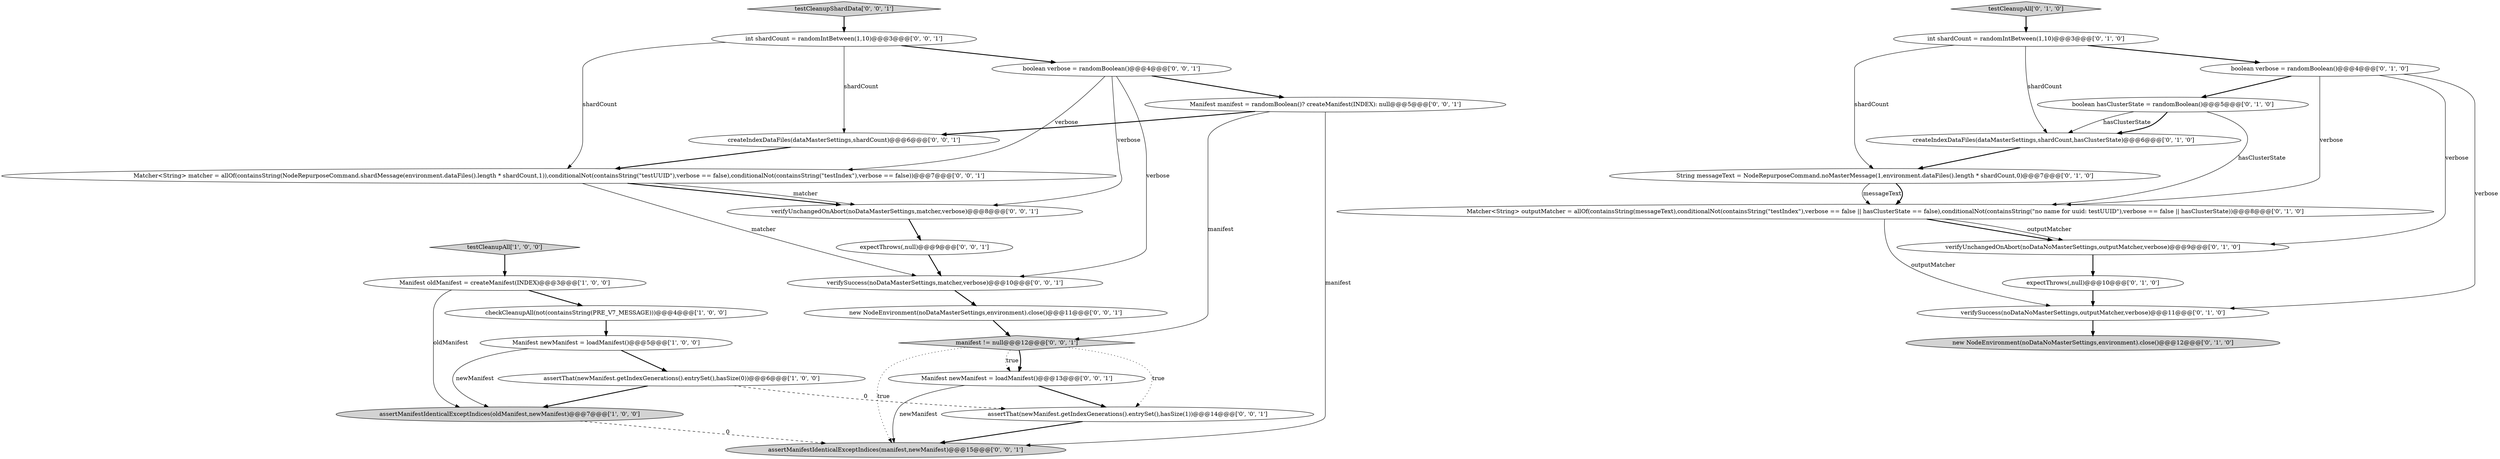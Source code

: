 digraph {
25 [style = filled, label = "assertManifestIdenticalExceptIndices(manifest,newManifest)@@@15@@@['0', '0', '1']", fillcolor = lightgray, shape = ellipse image = "AAA0AAABBB3BBB"];
28 [style = filled, label = "boolean verbose = randomBoolean()@@@4@@@['0', '0', '1']", fillcolor = white, shape = ellipse image = "AAA0AAABBB3BBB"];
14 [style = filled, label = "new NodeEnvironment(noDataNoMasterSettings,environment).close()@@@12@@@['0', '1', '0']", fillcolor = lightgray, shape = ellipse image = "AAA1AAABBB2BBB"];
30 [style = filled, label = "verifySuccess(noDataMasterSettings,matcher,verbose)@@@10@@@['0', '0', '1']", fillcolor = white, shape = ellipse image = "AAA0AAABBB3BBB"];
15 [style = filled, label = "String messageText = NodeRepurposeCommand.noMasterMessage(1,environment.dataFiles().length * shardCount,0)@@@7@@@['0', '1', '0']", fillcolor = white, shape = ellipse image = "AAA0AAABBB2BBB"];
5 [style = filled, label = "Manifest newManifest = loadManifest()@@@5@@@['1', '0', '0']", fillcolor = white, shape = ellipse image = "AAA0AAABBB1BBB"];
10 [style = filled, label = "int shardCount = randomIntBetween(1,10)@@@3@@@['0', '1', '0']", fillcolor = white, shape = ellipse image = "AAA0AAABBB2BBB"];
12 [style = filled, label = "createIndexDataFiles(dataMasterSettings,shardCount,hasClusterState)@@@6@@@['0', '1', '0']", fillcolor = white, shape = ellipse image = "AAA0AAABBB2BBB"];
20 [style = filled, label = "manifest != null@@@12@@@['0', '0', '1']", fillcolor = lightgray, shape = diamond image = "AAA0AAABBB3BBB"];
8 [style = filled, label = "testCleanupAll['0', '1', '0']", fillcolor = lightgray, shape = diamond image = "AAA0AAABBB2BBB"];
13 [style = filled, label = "Matcher<String> outputMatcher = allOf(containsString(messageText),conditionalNot(containsString(\"testIndex\"),verbose == false || hasClusterState == false),conditionalNot(containsString(\"no name for uuid: testUUID\"),verbose == false || hasClusterState))@@@8@@@['0', '1', '0']", fillcolor = white, shape = ellipse image = "AAA1AAABBB2BBB"];
18 [style = filled, label = "verifyUnchangedOnAbort(noDataMasterSettings,matcher,verbose)@@@8@@@['0', '0', '1']", fillcolor = white, shape = ellipse image = "AAA0AAABBB3BBB"];
21 [style = filled, label = "assertThat(newManifest.getIndexGenerations().entrySet(),hasSize(1))@@@14@@@['0', '0', '1']", fillcolor = white, shape = ellipse image = "AAA0AAABBB3BBB"];
23 [style = filled, label = "int shardCount = randomIntBetween(1,10)@@@3@@@['0', '0', '1']", fillcolor = white, shape = ellipse image = "AAA0AAABBB3BBB"];
22 [style = filled, label = "createIndexDataFiles(dataMasterSettings,shardCount)@@@6@@@['0', '0', '1']", fillcolor = white, shape = ellipse image = "AAA0AAABBB3BBB"];
1 [style = filled, label = "testCleanupAll['1', '0', '0']", fillcolor = lightgray, shape = diamond image = "AAA0AAABBB1BBB"];
0 [style = filled, label = "Manifest oldManifest = createManifest(INDEX)@@@3@@@['1', '0', '0']", fillcolor = white, shape = ellipse image = "AAA0AAABBB1BBB"];
27 [style = filled, label = "Matcher<String> matcher = allOf(containsString(NodeRepurposeCommand.shardMessage(environment.dataFiles().length * shardCount,1)),conditionalNot(containsString(\"testUUID\"),verbose == false),conditionalNot(containsString(\"testIndex\"),verbose == false))@@@7@@@['0', '0', '1']", fillcolor = white, shape = ellipse image = "AAA0AAABBB3BBB"];
6 [style = filled, label = "verifyUnchangedOnAbort(noDataNoMasterSettings,outputMatcher,verbose)@@@9@@@['0', '1', '0']", fillcolor = white, shape = ellipse image = "AAA1AAABBB2BBB"];
11 [style = filled, label = "verifySuccess(noDataNoMasterSettings,outputMatcher,verbose)@@@11@@@['0', '1', '0']", fillcolor = white, shape = ellipse image = "AAA1AAABBB2BBB"];
24 [style = filled, label = "new NodeEnvironment(noDataMasterSettings,environment).close()@@@11@@@['0', '0', '1']", fillcolor = white, shape = ellipse image = "AAA0AAABBB3BBB"];
16 [style = filled, label = "boolean hasClusterState = randomBoolean()@@@5@@@['0', '1', '0']", fillcolor = white, shape = ellipse image = "AAA0AAABBB2BBB"];
2 [style = filled, label = "assertManifestIdenticalExceptIndices(oldManifest,newManifest)@@@7@@@['1', '0', '0']", fillcolor = lightgray, shape = ellipse image = "AAA0AAABBB1BBB"];
26 [style = filled, label = "testCleanupShardData['0', '0', '1']", fillcolor = lightgray, shape = diamond image = "AAA0AAABBB3BBB"];
9 [style = filled, label = "expectThrows(,null)@@@10@@@['0', '1', '0']", fillcolor = white, shape = ellipse image = "AAA1AAABBB2BBB"];
3 [style = filled, label = "checkCleanupAll(not(containsString(PRE_V7_MESSAGE)))@@@4@@@['1', '0', '0']", fillcolor = white, shape = ellipse image = "AAA0AAABBB1BBB"];
4 [style = filled, label = "assertThat(newManifest.getIndexGenerations().entrySet(),hasSize(0))@@@6@@@['1', '0', '0']", fillcolor = white, shape = ellipse image = "AAA0AAABBB1BBB"];
19 [style = filled, label = "Manifest newManifest = loadManifest()@@@13@@@['0', '0', '1']", fillcolor = white, shape = ellipse image = "AAA0AAABBB3BBB"];
17 [style = filled, label = "expectThrows(,null)@@@9@@@['0', '0', '1']", fillcolor = white, shape = ellipse image = "AAA0AAABBB3BBB"];
29 [style = filled, label = "Manifest manifest = randomBoolean()? createManifest(INDEX): null@@@5@@@['0', '0', '1']", fillcolor = white, shape = ellipse image = "AAA0AAABBB3BBB"];
7 [style = filled, label = "boolean verbose = randomBoolean()@@@4@@@['0', '1', '0']", fillcolor = white, shape = ellipse image = "AAA0AAABBB2BBB"];
20->25 [style = dotted, label="true"];
7->13 [style = solid, label="verbose"];
28->18 [style = solid, label="verbose"];
28->27 [style = solid, label="verbose"];
9->11 [style = bold, label=""];
2->25 [style = dashed, label="0"];
0->2 [style = solid, label="oldManifest"];
10->15 [style = solid, label="shardCount"];
20->21 [style = dotted, label="true"];
4->21 [style = dashed, label="0"];
24->20 [style = bold, label=""];
19->25 [style = solid, label="newManifest"];
12->15 [style = bold, label=""];
7->11 [style = solid, label="verbose"];
15->13 [style = solid, label="messageText"];
7->16 [style = bold, label=""];
22->27 [style = bold, label=""];
13->6 [style = bold, label=""];
29->25 [style = solid, label="manifest"];
0->3 [style = bold, label=""];
23->22 [style = solid, label="shardCount"];
16->12 [style = solid, label="hasClusterState"];
11->14 [style = bold, label=""];
3->5 [style = bold, label=""];
5->4 [style = bold, label=""];
4->2 [style = bold, label=""];
20->19 [style = bold, label=""];
6->9 [style = bold, label=""];
16->12 [style = bold, label=""];
19->21 [style = bold, label=""];
21->25 [style = bold, label=""];
10->7 [style = bold, label=""];
7->6 [style = solid, label="verbose"];
10->12 [style = solid, label="shardCount"];
15->13 [style = bold, label=""];
16->13 [style = solid, label="hasClusterState"];
28->30 [style = solid, label="verbose"];
27->18 [style = bold, label=""];
29->20 [style = solid, label="manifest"];
29->22 [style = bold, label=""];
26->23 [style = bold, label=""];
18->17 [style = bold, label=""];
13->6 [style = solid, label="outputMatcher"];
23->28 [style = bold, label=""];
20->19 [style = dotted, label="true"];
5->2 [style = solid, label="newManifest"];
17->30 [style = bold, label=""];
23->27 [style = solid, label="shardCount"];
27->18 [style = solid, label="matcher"];
30->24 [style = bold, label=""];
8->10 [style = bold, label=""];
13->11 [style = solid, label="outputMatcher"];
28->29 [style = bold, label=""];
27->30 [style = solid, label="matcher"];
1->0 [style = bold, label=""];
}
